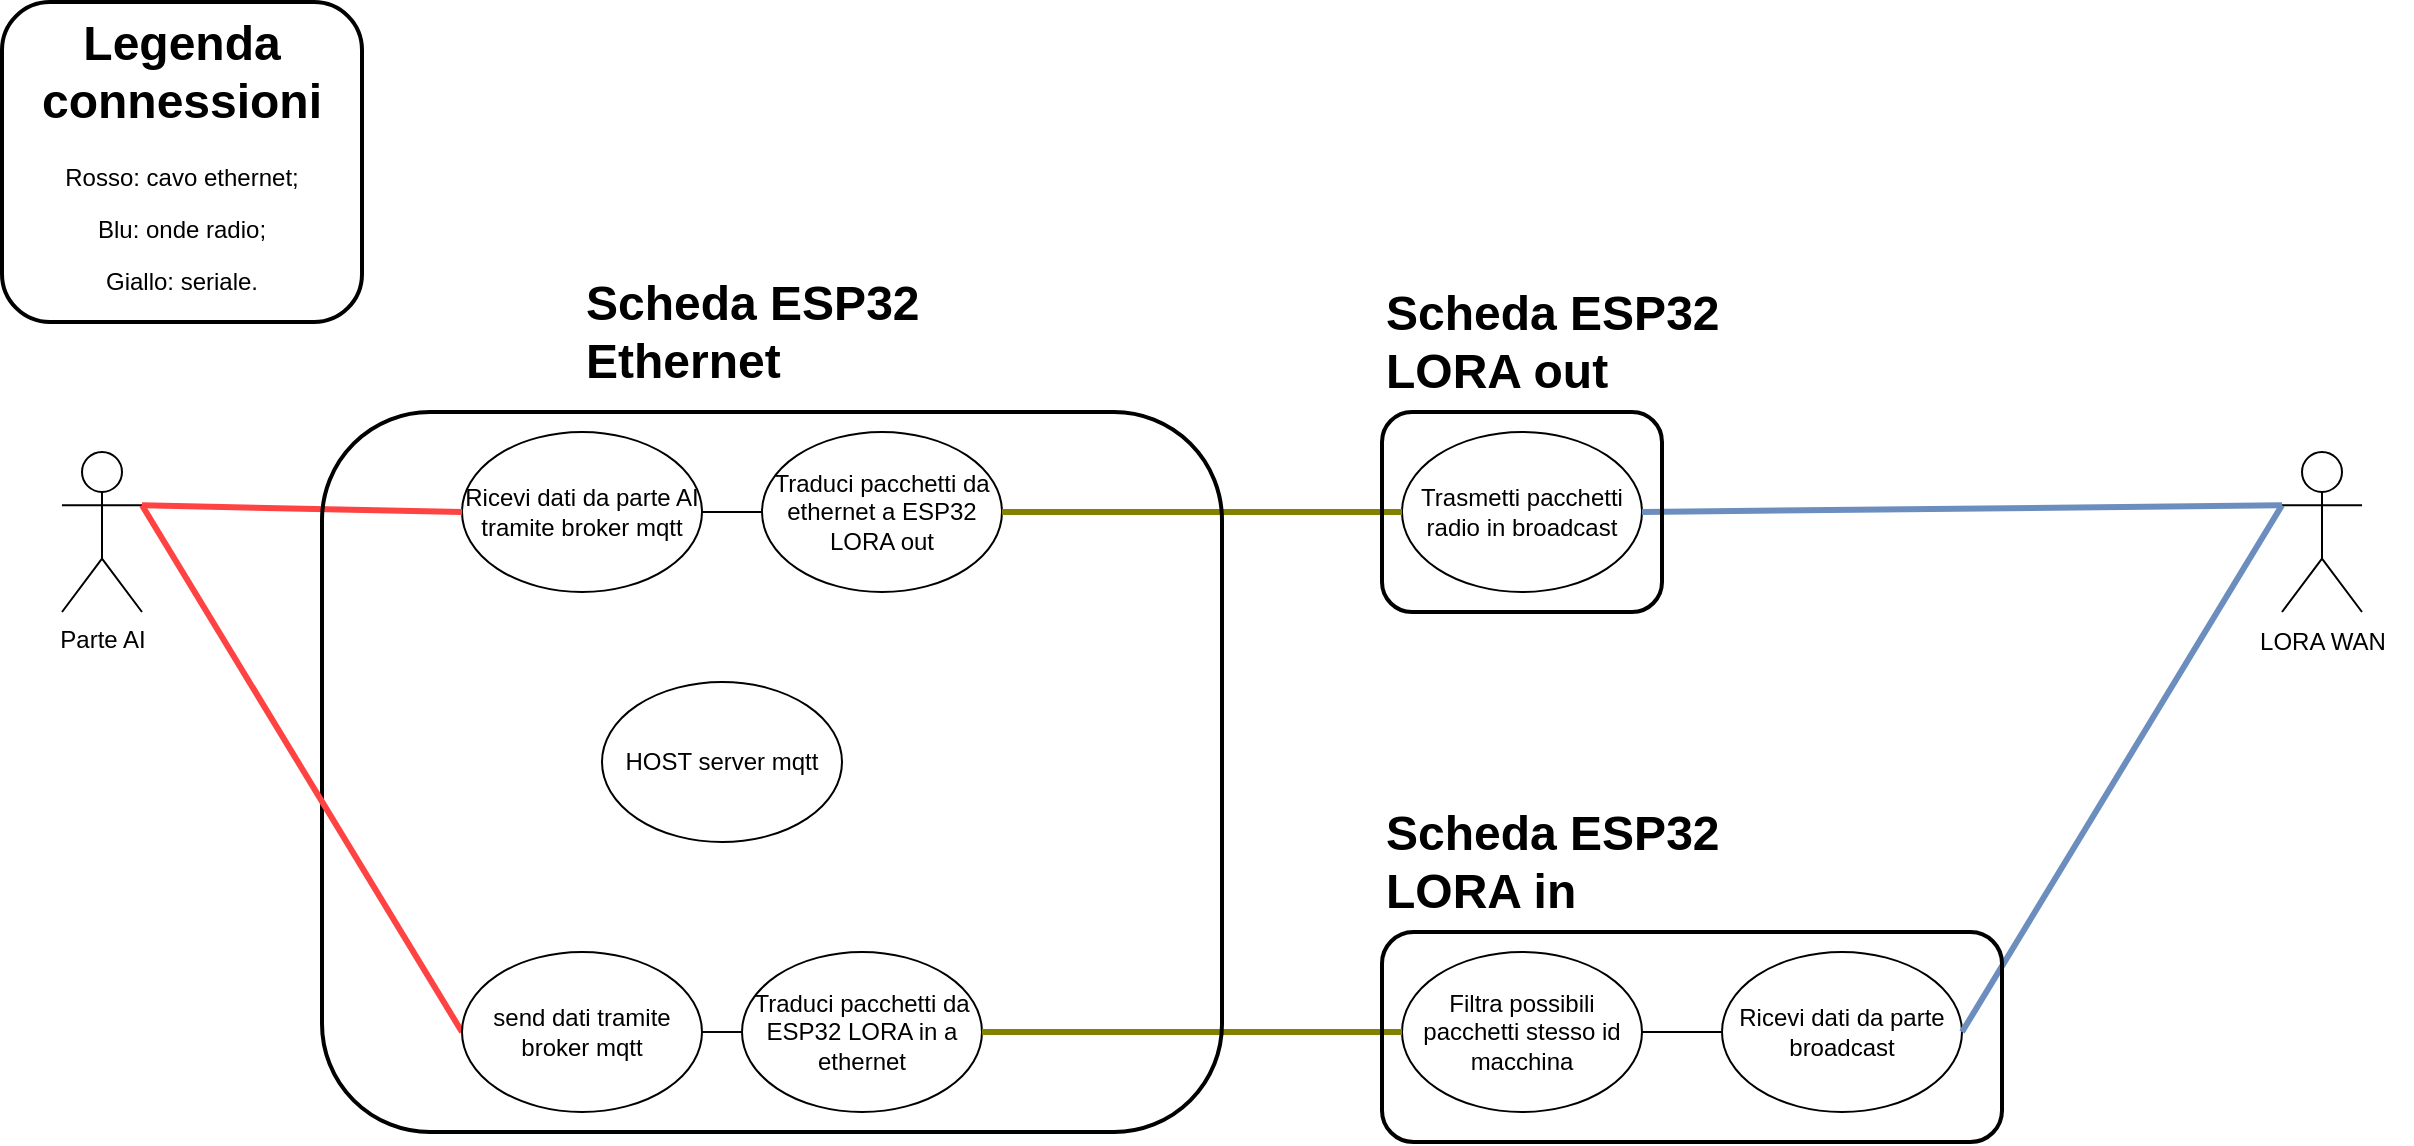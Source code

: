 <mxfile version="24.8.4">
  <diagram name="Pagina-1" id="qZPgBpaYtGW_UAOBJaA-">
    <mxGraphModel dx="1195" dy="615" grid="1" gridSize="10" guides="1" tooltips="1" connect="1" arrows="1" fold="1" page="1" pageScale="1" pageWidth="827" pageHeight="1169" math="0" shadow="0">
      <root>
        <mxCell id="0" />
        <mxCell id="1" parent="0" />
        <mxCell id="uEPgSjEuAT5WGxWK_Wyk-1" value="Parte AI" style="shape=umlActor;verticalLabelPosition=bottom;verticalAlign=top;html=1;outlineConnect=0;" parent="1" vertex="1">
          <mxGeometry x="40" y="255" width="40" height="80" as="geometry" />
        </mxCell>
        <mxCell id="uEPgSjEuAT5WGxWK_Wyk-4" value="" style="shape=umlActor;verticalLabelPosition=bottom;verticalAlign=top;html=1;outlineConnect=0;" parent="1" vertex="1">
          <mxGeometry x="1150" y="255" width="40" height="80" as="geometry" />
        </mxCell>
        <mxCell id="uEPgSjEuAT5WGxWK_Wyk-6" value="Ricevi dati da parte AI&lt;div&gt;tramite broker mqtt&lt;/div&gt;" style="ellipse;whiteSpace=wrap;html=1;" parent="1" vertex="1">
          <mxGeometry x="240" y="245" width="120" height="80" as="geometry" />
        </mxCell>
        <mxCell id="uEPgSjEuAT5WGxWK_Wyk-8" value="Filtra possibili pacchetti stesso id macchina" style="ellipse;whiteSpace=wrap;html=1;" parent="1" vertex="1">
          <mxGeometry x="710" y="505" width="120" height="80" as="geometry" />
        </mxCell>
        <mxCell id="uEPgSjEuAT5WGxWK_Wyk-9" value="Trasmetti pacchetti radio in broadcast" style="ellipse;whiteSpace=wrap;html=1;" parent="1" vertex="1">
          <mxGeometry x="710" y="245" width="120" height="80" as="geometry" />
        </mxCell>
        <mxCell id="uEPgSjEuAT5WGxWK_Wyk-11" value="Ricevi dati da parte broadcast" style="ellipse;whiteSpace=wrap;html=1;" parent="1" vertex="1">
          <mxGeometry x="870" y="505" width="120" height="80" as="geometry" />
        </mxCell>
        <mxCell id="uEPgSjEuAT5WGxWK_Wyk-15" value="Traduci pacchetti da ethernet a ESP32 LORA out" style="ellipse;whiteSpace=wrap;html=1;" parent="1" vertex="1">
          <mxGeometry x="390" y="245" width="120" height="80" as="geometry" />
        </mxCell>
        <mxCell id="uEPgSjEuAT5WGxWK_Wyk-18" value="" style="endArrow=none;html=1;rounded=0;entryX=1;entryY=0.5;entryDx=0;entryDy=0;exitX=0;exitY=0.333;exitDx=0;exitDy=0;exitPerimeter=0;strokeColor=#6c8ebf;strokeWidth=3;fillColor=#dae8fc;" parent="1" source="uEPgSjEuAT5WGxWK_Wyk-4" target="uEPgSjEuAT5WGxWK_Wyk-11" edge="1">
          <mxGeometry width="50" height="50" relative="1" as="geometry">
            <mxPoint x="990" y="292" as="sourcePoint" />
            <mxPoint x="590" y="575" as="targetPoint" />
          </mxGeometry>
        </mxCell>
        <mxCell id="uEPgSjEuAT5WGxWK_Wyk-20" value="" style="endArrow=none;html=1;rounded=0;entryX=0;entryY=0.5;entryDx=0;entryDy=0;exitX=1;exitY=0.333;exitDx=0;exitDy=0;strokeColor=#FF4242;strokeWidth=3;exitPerimeter=0;" parent="1" source="uEPgSjEuAT5WGxWK_Wyk-1" target="uEPgSjEuAT5WGxWK_Wyk-6" edge="1">
          <mxGeometry width="50" height="50" relative="1" as="geometry">
            <mxPoint x="320" y="285" as="sourcePoint" />
            <mxPoint x="210" y="725" as="targetPoint" />
            <Array as="points" />
          </mxGeometry>
        </mxCell>
        <mxCell id="uEPgSjEuAT5WGxWK_Wyk-21" value="" style="endArrow=none;html=1;rounded=0;entryX=0;entryY=0.5;entryDx=0;entryDy=0;exitX=1;exitY=0.5;exitDx=0;exitDy=0;" parent="1" source="uEPgSjEuAT5WGxWK_Wyk-6" target="uEPgSjEuAT5WGxWK_Wyk-15" edge="1">
          <mxGeometry width="50" height="50" relative="1" as="geometry">
            <mxPoint x="290" y="835" as="sourcePoint" />
            <mxPoint x="340" y="785" as="targetPoint" />
          </mxGeometry>
        </mxCell>
        <mxCell id="uEPgSjEuAT5WGxWK_Wyk-22" value="" style="endArrow=none;html=1;rounded=0;exitX=0;exitY=0.5;exitDx=0;exitDy=0;entryX=1;entryY=0.5;entryDx=0;entryDy=0;strokeColor=#828200;strokeWidth=3;" parent="1" source="uEPgSjEuAT5WGxWK_Wyk-9" target="uEPgSjEuAT5WGxWK_Wyk-15" edge="1">
          <mxGeometry width="50" height="50" relative="1" as="geometry">
            <mxPoint x="380" y="615" as="sourcePoint" />
            <mxPoint x="530" y="705" as="targetPoint" />
          </mxGeometry>
        </mxCell>
        <mxCell id="uEPgSjEuAT5WGxWK_Wyk-23" value="" style="endArrow=none;html=1;rounded=0;entryX=1;entryY=0.5;entryDx=0;entryDy=0;exitX=0;exitY=0.333;exitDx=0;exitDy=0;exitPerimeter=0;strokeColor=#6c8ebf;strokeWidth=3;fillColor=#dae8fc;" parent="1" source="uEPgSjEuAT5WGxWK_Wyk-4" target="uEPgSjEuAT5WGxWK_Wyk-9" edge="1">
          <mxGeometry width="50" height="50" relative="1" as="geometry">
            <mxPoint x="540" y="625" as="sourcePoint" />
            <mxPoint x="590" y="575" as="targetPoint" />
          </mxGeometry>
        </mxCell>
        <mxCell id="uEPgSjEuAT5WGxWK_Wyk-26" value="" style="endArrow=none;html=1;rounded=0;exitX=1;exitY=0.5;exitDx=0;exitDy=0;entryX=0;entryY=0.5;entryDx=0;entryDy=0;strokeColor=#080604;strokeWidth=1;" parent="1" source="Jv-4UGroFaR8sKnCl-xw-4" target="uEPgSjEuAT5WGxWK_Wyk-27" edge="1">
          <mxGeometry width="50" height="50" relative="1" as="geometry">
            <mxPoint x="380" y="625" as="sourcePoint" />
            <mxPoint x="240" y="585" as="targetPoint" />
          </mxGeometry>
        </mxCell>
        <mxCell id="uEPgSjEuAT5WGxWK_Wyk-27" value="Traduci pacchetti da ESP32 LORA in a ethernet" style="ellipse;whiteSpace=wrap;html=1;" parent="1" vertex="1">
          <mxGeometry x="380" y="505" width="120" height="80" as="geometry" />
        </mxCell>
        <mxCell id="uEPgSjEuAT5WGxWK_Wyk-28" value="" style="endArrow=none;html=1;rounded=0;exitX=0;exitY=0.5;exitDx=0;exitDy=0;entryX=1;entryY=0.5;entryDx=0;entryDy=0;strokeColor=#828200;strokeWidth=3;" parent="1" source="uEPgSjEuAT5WGxWK_Wyk-8" target="uEPgSjEuAT5WGxWK_Wyk-27" edge="1">
          <mxGeometry width="50" height="50" relative="1" as="geometry">
            <mxPoint x="380" y="545" as="sourcePoint" />
            <mxPoint x="430" y="495" as="targetPoint" />
          </mxGeometry>
        </mxCell>
        <mxCell id="uEPgSjEuAT5WGxWK_Wyk-29" value="" style="endArrow=none;html=1;rounded=0;entryX=0;entryY=0.5;entryDx=0;entryDy=0;exitX=1;exitY=0.5;exitDx=0;exitDy=0;" parent="1" source="uEPgSjEuAT5WGxWK_Wyk-8" target="uEPgSjEuAT5WGxWK_Wyk-11" edge="1">
          <mxGeometry width="50" height="50" relative="1" as="geometry">
            <mxPoint x="870" y="565" as="sourcePoint" />
            <mxPoint x="720" y="555" as="targetPoint" />
          </mxGeometry>
        </mxCell>
        <mxCell id="uEPgSjEuAT5WGxWK_Wyk-31" value="" style="rounded=1;whiteSpace=wrap;html=1;fillColor=none;strokeWidth=2;" parent="1" vertex="1">
          <mxGeometry x="170" y="235" width="450" height="360" as="geometry" />
        </mxCell>
        <mxCell id="uEPgSjEuAT5WGxWK_Wyk-32" value="&lt;h1 style=&quot;margin-top: 0px;&quot;&gt;Scheda ESP32 Ethernet&lt;/h1&gt;" style="text;html=1;whiteSpace=wrap;overflow=hidden;rounded=0;" parent="1" vertex="1">
          <mxGeometry x="300" y="160" width="180" height="70" as="geometry" />
        </mxCell>
        <mxCell id="uEPgSjEuAT5WGxWK_Wyk-33" value="" style="rounded=1;whiteSpace=wrap;html=1;fillColor=none;strokeWidth=2;" parent="1" vertex="1">
          <mxGeometry x="700" y="235" width="140" height="100" as="geometry" />
        </mxCell>
        <mxCell id="uEPgSjEuAT5WGxWK_Wyk-35" value="&lt;h1 style=&quot;margin-top: 0px;&quot;&gt;Scheda ESP32 LORA out&lt;/h1&gt;" style="text;html=1;whiteSpace=wrap;overflow=hidden;rounded=0;" parent="1" vertex="1">
          <mxGeometry x="700" y="165" width="180" height="70" as="geometry" />
        </mxCell>
        <mxCell id="uEPgSjEuAT5WGxWK_Wyk-36" value="" style="rounded=1;whiteSpace=wrap;html=1;fillColor=none;strokeWidth=2;" parent="1" vertex="1">
          <mxGeometry x="700" y="495" width="310" height="105" as="geometry" />
        </mxCell>
        <mxCell id="uEPgSjEuAT5WGxWK_Wyk-37" value="&lt;h1 style=&quot;margin-top: 0px;&quot;&gt;Scheda ESP32 LORA in&lt;/h1&gt;" style="text;html=1;whiteSpace=wrap;overflow=hidden;rounded=0;" parent="1" vertex="1">
          <mxGeometry x="700" y="425" width="180" height="70" as="geometry" />
        </mxCell>
        <mxCell id="uEPgSjEuAT5WGxWK_Wyk-39" value="&lt;h1 style=&quot;margin-top: 0px;&quot;&gt;Legenda connessioni&lt;/h1&gt;&lt;p style=&quot;&quot;&gt;Rosso: cavo ethernet;&lt;/p&gt;&lt;p&gt;Blu: onde radio;&lt;/p&gt;&lt;p&gt;Giallo: seriale.&lt;/p&gt;" style="text;html=1;whiteSpace=wrap;overflow=hidden;rounded=1;strokeColor=default;strokeWidth=2;align=center;" parent="1" vertex="1">
          <mxGeometry x="10" y="30" width="180" height="160" as="geometry" />
        </mxCell>
        <mxCell id="Jv-4UGroFaR8sKnCl-xw-3" value="HOST server mqtt" style="ellipse;whiteSpace=wrap;html=1;" parent="1" vertex="1">
          <mxGeometry x="310" y="370" width="120" height="80" as="geometry" />
        </mxCell>
        <mxCell id="Jv-4UGroFaR8sKnCl-xw-5" value="" style="endArrow=none;html=1;rounded=0;exitX=1;exitY=0.333;exitDx=0;exitDy=0;exitPerimeter=0;entryX=0;entryY=0.5;entryDx=0;entryDy=0;strokeColor=#FF4242;strokeWidth=3;" parent="1" source="uEPgSjEuAT5WGxWK_Wyk-1" target="Jv-4UGroFaR8sKnCl-xw-4" edge="1">
          <mxGeometry width="50" height="50" relative="1" as="geometry">
            <mxPoint x="80" y="282" as="sourcePoint" />
            <mxPoint x="380" y="545" as="targetPoint" />
          </mxGeometry>
        </mxCell>
        <mxCell id="Jv-4UGroFaR8sKnCl-xw-4" value="send dati tramite broker mqtt" style="ellipse;whiteSpace=wrap;html=1;" parent="1" vertex="1">
          <mxGeometry x="240" y="505" width="120" height="80" as="geometry" />
        </mxCell>
        <mxCell id="Jv-4UGroFaR8sKnCl-xw-6" value="LORA WAN" style="text;html=1;align=center;verticalAlign=middle;resizable=0;points=[];autosize=1;strokeColor=none;fillColor=none;" parent="1" vertex="1">
          <mxGeometry x="1125" y="335" width="90" height="30" as="geometry" />
        </mxCell>
      </root>
    </mxGraphModel>
  </diagram>
</mxfile>
